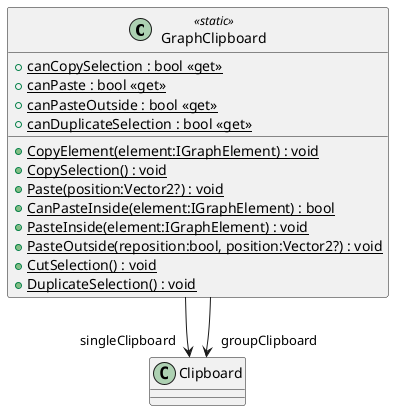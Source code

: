 @startuml
class GraphClipboard <<static>> {
    + {static} canCopySelection : bool <<get>>
    + {static} canPaste : bool <<get>>
    + {static} canPasteOutside : bool <<get>>
    + {static} canDuplicateSelection : bool <<get>>
    + {static} CopyElement(element:IGraphElement) : void
    + {static} CopySelection() : void
    + {static} Paste(position:Vector2?) : void
    + {static} CanPasteInside(element:IGraphElement) : bool
    + {static} PasteInside(element:IGraphElement) : void
    + {static} PasteOutside(reposition:bool, position:Vector2?) : void
    + {static} CutSelection() : void
    + {static} DuplicateSelection() : void
}
GraphClipboard --> "singleClipboard" Clipboard
GraphClipboard --> "groupClipboard" Clipboard
@enduml
